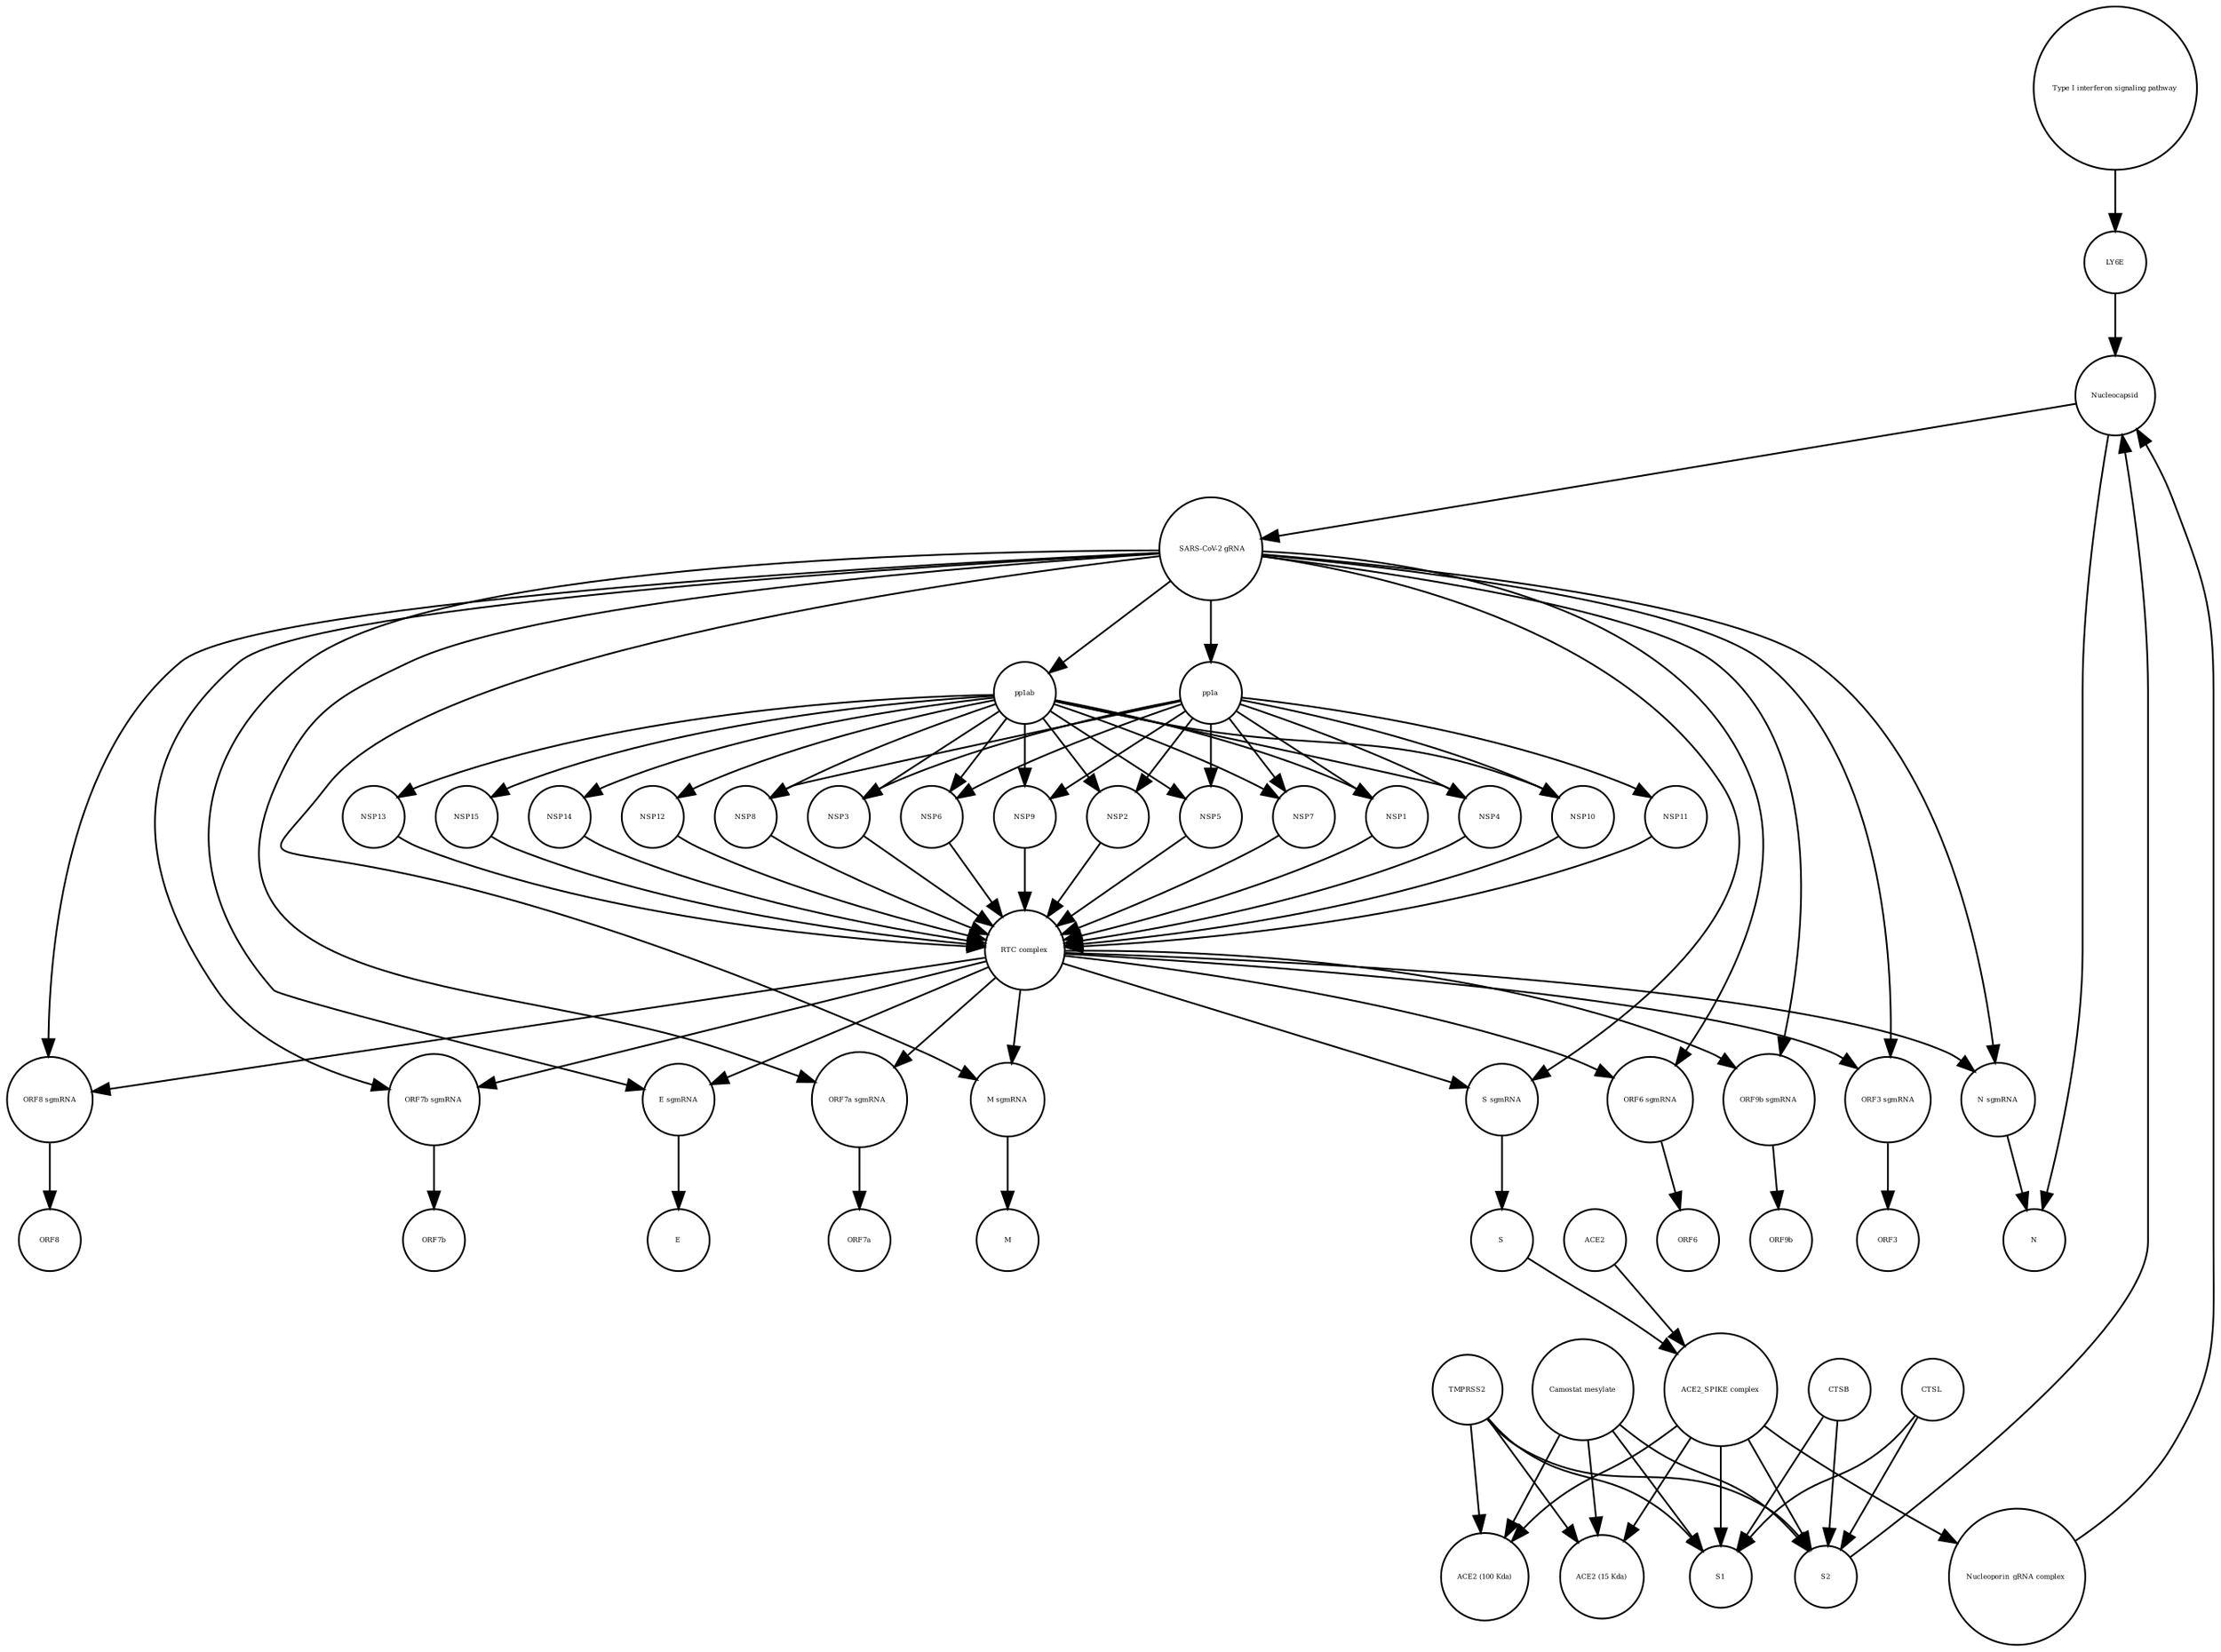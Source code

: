 strict digraph  {
"Type I interferon signaling pathway" [annotation="", bipartite=0, cls=phenotype, fontsize=4, label="Type I interferon signaling pathway", shape=circle];
LY6E [annotation="", bipartite=0, cls=macromolecule, fontsize=4, label=LY6E, shape=circle];
pp1a [annotation="", bipartite=0, cls=macromolecule, fontsize=4, label=pp1a, shape=circle];
"E sgmRNA" [annotation="", bipartite=0, cls="nucleic acid feature", fontsize=4, label="E sgmRNA", shape=circle];
Nucleocapsid [annotation="", bipartite=0, cls=complex, fontsize=4, label=Nucleocapsid, shape=circle];
CTSL [annotation="", bipartite=0, cls=macromolecule, fontsize=4, label=CTSL, shape=circle];
N [annotation="", bipartite=0, cls=macromolecule, fontsize=4, label=N, shape=circle];
"N sgmRNA" [annotation="", bipartite=0, cls="nucleic acid feature", fontsize=4, label="N sgmRNA", shape=circle];
ORF9b [annotation="", bipartite=0, cls=macromolecule, fontsize=4, label=ORF9b, shape=circle];
ACE2 [annotation="", bipartite=0, cls=macromolecule, fontsize=4, label=ACE2, shape=circle];
"ACE2 (15 Kda)" [annotation="", bipartite=0, cls=macromolecule, fontsize=4, label="ACE2 (15 Kda)", shape=circle];
S [annotation="", bipartite=0, cls=macromolecule, fontsize=4, label=S, shape=circle];
NSP6 [annotation="", bipartite=0, cls=macromolecule, fontsize=4, label=NSP6, shape=circle];
NSP9 [annotation="", bipartite=0, cls=macromolecule, fontsize=4, label=NSP9, shape=circle];
ORF8 [annotation="", bipartite=0, cls=macromolecule, fontsize=4, label=ORF8, shape=circle];
"ORF7a sgmRNA_" [annotation="", bipartite=0, cls="nucleic acid feature", fontsize=4, label="ORF7a sgmRNA_", shape=circle];
ORF7b [annotation="", bipartite=0, cls=macromolecule, fontsize=4, label=ORF7b, shape=circle];
ORF6 [annotation="", bipartite=0, cls=macromolecule, fontsize=4, label=ORF6, shape=circle];
NSP2 [annotation="", bipartite=0, cls=macromolecule, fontsize=4, label=NSP2, shape=circle];
"M sgmRNA" [annotation="", bipartite=0, cls="nucleic acid feature", fontsize=4, label="M sgmRNA", shape=circle];
" SARS-CoV-2 gRNA" [annotation="", bipartite=0, cls="nucleic acid feature", fontsize=4, label=" SARS-CoV-2 gRNA", shape=circle];
ORF7a [annotation="", bipartite=0, cls=macromolecule, fontsize=4, label=ORF7a, shape=circle];
"ORF6 sgmRNA" [annotation="", bipartite=0, cls="nucleic acid feature", fontsize=4, label="ORF6 sgmRNA", shape=circle];
"ACE2 (100 Kda)" [annotation="", bipartite=0, cls=macromolecule, fontsize=4, label="ACE2 (100 Kda)", shape=circle];
NSP5 [annotation="", bipartite=0, cls=macromolecule, fontsize=4, label=NSP5, shape=circle];
NSP7 [annotation="", bipartite=0, cls=macromolecule, fontsize=4, label=NSP7, shape=circle];
NSP1 [annotation="", bipartite=0, cls=macromolecule, fontsize=4, label=NSP1, shape=circle];
NSP4 [annotation="", bipartite=0, cls=macromolecule, fontsize=4, label=NSP4, shape=circle];
S1 [annotation="", bipartite=0, cls=macromolecule, fontsize=4, label=S1, shape=circle];
NSP14 [annotation="", bipartite=0, cls=macromolecule, fontsize=4, label=NSP14, shape=circle];
NSP11 [annotation="", bipartite=0, cls=macromolecule, fontsize=4, label=NSP11, shape=circle];
"RTC complex" [annotation="", bipartite=0, cls=complex, fontsize=4, label="RTC complex", shape=circle];
NSP12 [annotation="", bipartite=0, cls=macromolecule, fontsize=4, label=NSP12, shape=circle];
"Camostat mesylate" [annotation="urn_miriam_pubchem.compound_2536", bipartite=0, cls="simple chemical", fontsize=4, label="Camostat mesylate", shape=circle];
pp1ab [annotation="", bipartite=0, cls=macromolecule, fontsize=4, label=pp1ab, shape=circle];
E [annotation="", bipartite=0, cls=macromolecule, fontsize=4, label=E, shape=circle];
ORF3 [annotation="", bipartite=0, cls=macromolecule, fontsize=4, label=ORF3, shape=circle];
NSP10 [annotation="", bipartite=0, cls=macromolecule, fontsize=4, label=NSP10, shape=circle];
NSP8 [annotation="", bipartite=0, cls=macromolecule, fontsize=4, label=NSP8, shape=circle];
CTSB [annotation="", bipartite=0, cls=macromolecule, fontsize=4, label=CTSB, shape=circle];
"ORF9b sgmRNA" [annotation="", bipartite=0, cls="nucleic acid feature", fontsize=4, label="ORF9b sgmRNA", shape=circle];
S2 [annotation="", bipartite=0, cls=macromolecule, fontsize=4, label=S2, shape=circle];
"ORF3 sgmRNA" [annotation="", bipartite=0, cls="nucleic acid feature", fontsize=4, label="ORF3 sgmRNA", shape=circle];
"ORF8 sgmRNA" [annotation="", bipartite=0, cls="nucleic acid feature", fontsize=4, label="ORF8 sgmRNA", shape=circle];
"ORF7b sgmRNA" [annotation="", bipartite=0, cls="nucleic acid feature", fontsize=4, label="ORF7b sgmRNA", shape=circle];
M [annotation="", bipartite=0, cls=macromolecule, fontsize=4, label=M, shape=circle];
NSP13 [annotation="", bipartite=0, cls=macromolecule, fontsize=4, label=NSP13, shape=circle];
NSP3 [annotation="", bipartite=0, cls=macromolecule, fontsize=4, label=NSP3, shape=circle];
"Nucleoporin_gRNA complex " [annotation="", bipartite=0, cls=complex, fontsize=4, label="Nucleoporin_gRNA complex ", shape=circle];
NSP15 [annotation="", bipartite=0, cls=macromolecule, fontsize=4, label=NSP15, shape=circle];
TMPRSS2 [annotation="", bipartite=0, cls=macromolecule, fontsize=4, label=TMPRSS2, shape=circle];
"S sgmRNA" [annotation="", bipartite=0, cls="nucleic acid feature", fontsize=4, label="S sgmRNA", shape=circle];
"ACE2_SPIKE complex" [annotation="", bipartite=0, cls=complex, fontsize=4, label="ACE2_SPIKE complex", shape=circle];
"Type I interferon signaling pathway" -> LY6E  [annotation="", interaction_type=stimulation];
LY6E -> Nucleocapsid  [annotation="urn_miriam_doi_10.1101%2F2020.03.05.979260|urn_miriam_doi_10.1101%2F2020.04.02.021469", interaction_type=inhibition];
pp1a -> NSP11  [annotation=urn_miriam_pubmed_31226023, interaction_type=catalysis];
pp1a -> NSP2  [annotation=urn_miriam_pubmed_31226023, interaction_type=catalysis];
pp1a -> NSP3  [annotation=urn_miriam_pubmed_31226023, interaction_type=catalysis];
pp1a -> NSP5  [annotation=urn_miriam_pubmed_31226023, interaction_type=catalysis];
pp1a -> NSP7  [annotation=urn_miriam_pubmed_31226023, interaction_type=catalysis];
pp1a -> NSP10  [annotation=urn_miriam_pubmed_31226023, interaction_type=catalysis];
pp1a -> NSP8  [annotation=urn_miriam_pubmed_31226023, interaction_type=catalysis];
pp1a -> NSP9  [annotation=urn_miriam_pubmed_31226023, interaction_type=catalysis];
pp1a -> NSP1  [annotation=urn_miriam_pubmed_31226023, interaction_type=catalysis];
pp1a -> NSP6  [annotation=urn_miriam_pubmed_31226023, interaction_type=catalysis];
pp1a -> NSP4  [annotation=urn_miriam_pubmed_31226023, interaction_type=catalysis];
"E sgmRNA" -> E  [annotation="", interaction_type=production];
Nucleocapsid -> N  [annotation="", interaction_type=production];
Nucleocapsid -> " SARS-CoV-2 gRNA"  [annotation="", interaction_type=production];
CTSL -> S2  [annotation=urn_miriam_pubmed_32142651, interaction_type=catalysis];
CTSL -> S1  [annotation=urn_miriam_pubmed_32142651, interaction_type=catalysis];
"N sgmRNA" -> N  [annotation="", interaction_type=production];
ACE2 -> "ACE2_SPIKE complex"  [annotation="", interaction_type=production];
S -> "ACE2_SPIKE complex"  [annotation="", interaction_type=production];
NSP6 -> "RTC complex"  [annotation="", interaction_type=production];
NSP9 -> "RTC complex"  [annotation="", interaction_type=production];
"ORF7a sgmRNA_" -> ORF7a  [annotation="", interaction_type=production];
NSP2 -> "RTC complex"  [annotation="", interaction_type=production];
"M sgmRNA" -> M  [annotation="", interaction_type=production];
" SARS-CoV-2 gRNA" -> pp1ab  [annotation="", interaction_type=production];
" SARS-CoV-2 gRNA" -> pp1a  [annotation="", interaction_type=production];
" SARS-CoV-2 gRNA" -> "ORF7a sgmRNA_"  [annotation="", interaction_type=production];
" SARS-CoV-2 gRNA" -> "E sgmRNA"  [annotation="", interaction_type=production];
" SARS-CoV-2 gRNA" -> "M sgmRNA"  [annotation="", interaction_type=production];
" SARS-CoV-2 gRNA" -> "N sgmRNA"  [annotation="", interaction_type=production];
" SARS-CoV-2 gRNA" -> "ORF3 sgmRNA"  [annotation="", interaction_type=production];
" SARS-CoV-2 gRNA" -> "ORF6 sgmRNA"  [annotation="", interaction_type=production];
" SARS-CoV-2 gRNA" -> "ORF8 sgmRNA"  [annotation="", interaction_type=production];
" SARS-CoV-2 gRNA" -> "ORF7b sgmRNA"  [annotation="", interaction_type=production];
" SARS-CoV-2 gRNA" -> "ORF9b sgmRNA"  [annotation="", interaction_type=production];
" SARS-CoV-2 gRNA" -> "S sgmRNA"  [annotation="", interaction_type=production];
"ORF6 sgmRNA" -> ORF6  [annotation="", interaction_type=production];
NSP5 -> "RTC complex"  [annotation="", interaction_type=production];
NSP7 -> "RTC complex"  [annotation="", interaction_type=production];
NSP1 -> "RTC complex"  [annotation="", interaction_type=production];
NSP4 -> "RTC complex"  [annotation="", interaction_type=production];
NSP14 -> "RTC complex"  [annotation="", interaction_type=production];
NSP11 -> "RTC complex"  [annotation="", interaction_type=production];
"RTC complex" -> "ORF7a sgmRNA_"  [annotation=urn_miriam_pubmed_31226023, interaction_type="necessary stimulation"];
"RTC complex" -> "E sgmRNA"  [annotation=urn_miriam_pubmed_31226023, interaction_type="necessary stimulation"];
"RTC complex" -> "M sgmRNA"  [annotation=urn_miriam_pubmed_31226023, interaction_type="necessary stimulation"];
"RTC complex" -> "N sgmRNA"  [annotation=urn_miriam_pubmed_31226023, interaction_type="necessary stimulation"];
"RTC complex" -> "ORF3 sgmRNA"  [annotation=urn_miriam_pubmed_31226023, interaction_type="necessary stimulation"];
"RTC complex" -> "ORF6 sgmRNA"  [annotation=urn_miriam_pubmed_31226023, interaction_type="necessary stimulation"];
"RTC complex" -> "ORF8 sgmRNA"  [annotation=urn_miriam_pubmed_31226023, interaction_type="necessary stimulation"];
"RTC complex" -> "ORF7b sgmRNA"  [annotation=urn_miriam_pubmed_31226023, interaction_type="necessary stimulation"];
"RTC complex" -> "ORF9b sgmRNA"  [annotation=urn_miriam_pubmed_31226023, interaction_type="necessary stimulation"];
"RTC complex" -> "S sgmRNA"  [annotation=urn_miriam_pubmed_31226023, interaction_type="necessary stimulation"];
NSP12 -> "RTC complex"  [annotation="", interaction_type=production];
"Camostat mesylate" -> S2  [annotation="urn_miriam_pubmed_32142651|urn_miriam_pubmed_32094589|urn_miriam_pubmed_24227843", interaction_type=inhibition];
"Camostat mesylate" -> "ACE2 (15 Kda)"  [annotation="urn_miriam_pubmed_32142651|urn_miriam_pubmed_32094589|urn_miriam_pubmed_24227843", interaction_type=inhibition];
"Camostat mesylate" -> "ACE2 (100 Kda)"  [annotation="urn_miriam_pubmed_32142651|urn_miriam_pubmed_32094589|urn_miriam_pubmed_24227843", interaction_type=inhibition];
"Camostat mesylate" -> S1  [annotation="urn_miriam_pubmed_32142651|urn_miriam_pubmed_32094589|urn_miriam_pubmed_24227843", interaction_type=inhibition];
pp1ab -> NSP14  [annotation=urn_miriam_pubmed_31226023, interaction_type=catalysis];
pp1ab -> NSP2  [annotation=urn_miriam_pubmed_31226023, interaction_type=catalysis];
pp1ab -> NSP12  [annotation=urn_miriam_pubmed_31226023, interaction_type=catalysis];
pp1ab -> NSP13  [annotation=urn_miriam_pubmed_31226023, interaction_type=catalysis];
pp1ab -> NSP3  [annotation=urn_miriam_pubmed_31226023, interaction_type=catalysis];
pp1ab -> NSP5  [annotation=urn_miriam_pubmed_31226023, interaction_type=catalysis];
pp1ab -> NSP7  [annotation=urn_miriam_pubmed_31226023, interaction_type=catalysis];
pp1ab -> NSP15  [annotation=urn_miriam_pubmed_31226023, interaction_type=catalysis];
pp1ab -> NSP10  [annotation=urn_miriam_pubmed_31226023, interaction_type=catalysis];
pp1ab -> NSP8  [annotation=urn_miriam_pubmed_31226023, interaction_type=catalysis];
pp1ab -> NSP9  [annotation=urn_miriam_pubmed_31226023, interaction_type=catalysis];
pp1ab -> NSP1  [annotation=urn_miriam_pubmed_31226023, interaction_type=catalysis];
pp1ab -> NSP6  [annotation=urn_miriam_pubmed_31226023, interaction_type=catalysis];
pp1ab -> NSP4  [annotation=urn_miriam_pubmed_31226023, interaction_type=catalysis];
NSP10 -> "RTC complex"  [annotation="", interaction_type=production];
NSP8 -> "RTC complex"  [annotation="", interaction_type=production];
CTSB -> S2  [annotation=urn_miriam_pubmed_32142651, interaction_type=catalysis];
CTSB -> S1  [annotation=urn_miriam_pubmed_32142651, interaction_type=catalysis];
"ORF9b sgmRNA" -> ORF9b  [annotation="", interaction_type=production];
S2 -> Nucleocapsid  [annotation="", interaction_type=stimulation];
"ORF3 sgmRNA" -> ORF3  [annotation="", interaction_type=production];
"ORF8 sgmRNA" -> ORF8  [annotation="", interaction_type=production];
"ORF7b sgmRNA" -> ORF7b  [annotation="", interaction_type=production];
NSP13 -> "RTC complex"  [annotation="", interaction_type=production];
NSP3 -> "RTC complex"  [annotation="", interaction_type=production];
"Nucleoporin_gRNA complex " -> Nucleocapsid  [annotation="", interaction_type=production];
NSP15 -> "RTC complex"  [annotation="", interaction_type=production];
TMPRSS2 -> S2  [annotation="urn_miriam_pubmed_32142651|urn_miriam_pubmed_32094589|urn_miriam_pubmed_24227843", interaction_type=catalysis];
TMPRSS2 -> "ACE2 (15 Kda)"  [annotation="urn_miriam_pubmed_32142651|urn_miriam_pubmed_32094589|urn_miriam_pubmed_24227843", interaction_type=catalysis];
TMPRSS2 -> "ACE2 (100 Kda)"  [annotation="urn_miriam_pubmed_32142651|urn_miriam_pubmed_32094589|urn_miriam_pubmed_24227843", interaction_type=catalysis];
TMPRSS2 -> S1  [annotation="urn_miriam_pubmed_32142651|urn_miriam_pubmed_32094589|urn_miriam_pubmed_24227843", interaction_type=catalysis];
"S sgmRNA" -> S  [annotation="", interaction_type=production];
"ACE2_SPIKE complex" -> "Nucleoporin_gRNA complex "  [annotation="urn_miriam_pubmed_32142651|urn_miriam_pubmed_32094589", interaction_type=stimulation];
"ACE2_SPIKE complex" -> S2  [annotation="", interaction_type=production];
"ACE2_SPIKE complex" -> S1  [annotation="", interaction_type=production];
"ACE2_SPIKE complex" -> "ACE2 (100 Kda)"  [annotation="", interaction_type=production];
"ACE2_SPIKE complex" -> "ACE2 (15 Kda)"  [annotation="", interaction_type=production];
}
